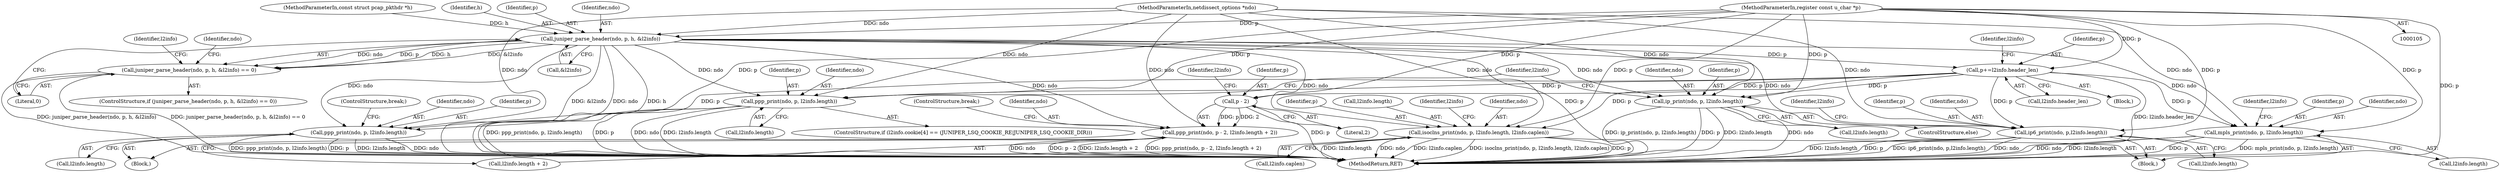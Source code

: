 digraph "1_tcpdump_1dcd10aceabbc03bf571ea32b892c522cbe923de_9@pointer" {
"1000108" [label="(MethodParameterIn,register const u_char *p)"];
"1000118" [label="(Call,juniper_parse_header(ndo, p, h, &l2info))"];
"1000117" [label="(Call,juniper_parse_header(ndo, p, h, &l2info) == 0)"];
"1000161" [label="(Call,p+=l2info.header_len)"];
"1000182" [label="(Call,ppp_print(ndo, p, l2info.length))"];
"1000189" [label="(Call,ip_print(ndo, p, l2info.length))"];
"1000200" [label="(Call,ip6_print(ndo, p,l2info.length))"];
"1000211" [label="(Call,mpls_print(ndo, p, l2info.length))"];
"1000222" [label="(Call,isoclns_print(ndo, p, l2info.length, l2info.caplen))"];
"1000247" [label="(Call,p - 2)"];
"1000245" [label="(Call,ppp_print(ndo, p - 2, l2info.length + 2))"];
"1000257" [label="(Call,ppp_print(ndo, p, l2info.length))"];
"1000185" [label="(Call,l2info.length)"];
"1000268" [label="(MethodReturn,RET)"];
"1000119" [label="(Identifier,ndo)"];
"1000246" [label="(Identifier,ndo)"];
"1000224" [label="(Identifier,p)"];
"1000219" [label="(Identifier,l2info)"];
"1000263" [label="(ControlStructure,break;)"];
"1000197" [label="(Identifier,l2info)"];
"1000249" [label="(Literal,2)"];
"1000116" [label="(ControlStructure,if (juniper_parse_header(ndo, p, h, &l2info) == 0))"];
"1000245" [label="(Call,ppp_print(ndo, p - 2, l2info.length + 2))"];
"1000163" [label="(Call,l2info.header_len)"];
"1000191" [label="(Identifier,p)"];
"1000202" [label="(Identifier,p)"];
"1000225" [label="(Call,l2info.length)"];
"1000243" [label="(Block,)"];
"1000161" [label="(Call,p+=l2info.header_len)"];
"1000255" [label="(ControlStructure,break;)"];
"1000257" [label="(Call,ppp_print(ndo, p, l2info.length))"];
"1000127" [label="(Identifier,l2info)"];
"1000132" [label="(Identifier,ndo)"];
"1000162" [label="(Identifier,p)"];
"1000201" [label="(Identifier,ndo)"];
"1000122" [label="(Call,&l2info)"];
"1000213" [label="(Identifier,p)"];
"1000250" [label="(Call,l2info.length + 2)"];
"1000108" [label="(MethodParameterIn,register const u_char *p)"];
"1000189" [label="(Call,ip_print(ndo, p, l2info.length))"];
"1000247" [label="(Call,p - 2)"];
"1000214" [label="(Call,l2info.length)"];
"1000211" [label="(Call,mpls_print(ndo, p, l2info.length))"];
"1000203" [label="(Call,l2info.length)"];
"1000109" [label="(Block,)"];
"1000107" [label="(MethodParameterIn,const struct pcap_pkthdr *h)"];
"1000192" [label="(Call,l2info.length)"];
"1000170" [label="(Block,)"];
"1000168" [label="(Identifier,l2info)"];
"1000188" [label="(ControlStructure,else)"];
"1000200" [label="(Call,ip6_print(ndo, p,l2info.length))"];
"1000121" [label="(Identifier,h)"];
"1000258" [label="(Identifier,ndo)"];
"1000260" [label="(Call,l2info.length)"];
"1000184" [label="(Identifier,p)"];
"1000190" [label="(Identifier,ndo)"];
"1000182" [label="(Call,ppp_print(ndo, p, l2info.length))"];
"1000222" [label="(Call,isoclns_print(ndo, p, l2info.length, l2info.caplen))"];
"1000172" [label="(ControlStructure,if (l2info.cookie[4] == (JUNIPER_LSQ_COOKIE_RE|JUNIPER_LSQ_COOKIE_DIR)))"];
"1000233" [label="(Identifier,l2info)"];
"1000208" [label="(Identifier,l2info)"];
"1000259" [label="(Identifier,p)"];
"1000183" [label="(Identifier,ndo)"];
"1000223" [label="(Identifier,ndo)"];
"1000212" [label="(Identifier,ndo)"];
"1000252" [label="(Identifier,l2info)"];
"1000120" [label="(Identifier,p)"];
"1000106" [label="(MethodParameterIn,netdissect_options *ndo)"];
"1000228" [label="(Call,l2info.caplen)"];
"1000118" [label="(Call,juniper_parse_header(ndo, p, h, &l2info))"];
"1000124" [label="(Literal,0)"];
"1000117" [label="(Call,juniper_parse_header(ndo, p, h, &l2info) == 0)"];
"1000248" [label="(Identifier,p)"];
"1000108" -> "1000105"  [label="AST: "];
"1000108" -> "1000268"  [label="DDG: p"];
"1000108" -> "1000118"  [label="DDG: p"];
"1000108" -> "1000161"  [label="DDG: p"];
"1000108" -> "1000182"  [label="DDG: p"];
"1000108" -> "1000189"  [label="DDG: p"];
"1000108" -> "1000200"  [label="DDG: p"];
"1000108" -> "1000211"  [label="DDG: p"];
"1000108" -> "1000222"  [label="DDG: p"];
"1000108" -> "1000247"  [label="DDG: p"];
"1000108" -> "1000257"  [label="DDG: p"];
"1000118" -> "1000117"  [label="AST: "];
"1000118" -> "1000122"  [label="CFG: "];
"1000119" -> "1000118"  [label="AST: "];
"1000120" -> "1000118"  [label="AST: "];
"1000121" -> "1000118"  [label="AST: "];
"1000122" -> "1000118"  [label="AST: "];
"1000124" -> "1000118"  [label="CFG: "];
"1000118" -> "1000268"  [label="DDG: h"];
"1000118" -> "1000268"  [label="DDG: p"];
"1000118" -> "1000268"  [label="DDG: &l2info"];
"1000118" -> "1000268"  [label="DDG: ndo"];
"1000118" -> "1000117"  [label="DDG: ndo"];
"1000118" -> "1000117"  [label="DDG: p"];
"1000118" -> "1000117"  [label="DDG: h"];
"1000118" -> "1000117"  [label="DDG: &l2info"];
"1000106" -> "1000118"  [label="DDG: ndo"];
"1000107" -> "1000118"  [label="DDG: h"];
"1000118" -> "1000161"  [label="DDG: p"];
"1000118" -> "1000182"  [label="DDG: ndo"];
"1000118" -> "1000189"  [label="DDG: ndo"];
"1000118" -> "1000200"  [label="DDG: ndo"];
"1000118" -> "1000211"  [label="DDG: ndo"];
"1000118" -> "1000222"  [label="DDG: ndo"];
"1000118" -> "1000245"  [label="DDG: ndo"];
"1000118" -> "1000257"  [label="DDG: ndo"];
"1000117" -> "1000116"  [label="AST: "];
"1000117" -> "1000124"  [label="CFG: "];
"1000124" -> "1000117"  [label="AST: "];
"1000127" -> "1000117"  [label="CFG: "];
"1000132" -> "1000117"  [label="CFG: "];
"1000117" -> "1000268"  [label="DDG: juniper_parse_header(ndo, p, h, &l2info)"];
"1000117" -> "1000268"  [label="DDG: juniper_parse_header(ndo, p, h, &l2info) == 0"];
"1000161" -> "1000109"  [label="AST: "];
"1000161" -> "1000163"  [label="CFG: "];
"1000162" -> "1000161"  [label="AST: "];
"1000163" -> "1000161"  [label="AST: "];
"1000168" -> "1000161"  [label="CFG: "];
"1000161" -> "1000268"  [label="DDG: l2info.header_len"];
"1000161" -> "1000182"  [label="DDG: p"];
"1000161" -> "1000189"  [label="DDG: p"];
"1000161" -> "1000200"  [label="DDG: p"];
"1000161" -> "1000211"  [label="DDG: p"];
"1000161" -> "1000222"  [label="DDG: p"];
"1000161" -> "1000247"  [label="DDG: p"];
"1000161" -> "1000257"  [label="DDG: p"];
"1000182" -> "1000172"  [label="AST: "];
"1000182" -> "1000185"  [label="CFG: "];
"1000183" -> "1000182"  [label="AST: "];
"1000184" -> "1000182"  [label="AST: "];
"1000185" -> "1000182"  [label="AST: "];
"1000197" -> "1000182"  [label="CFG: "];
"1000182" -> "1000268"  [label="DDG: l2info.length"];
"1000182" -> "1000268"  [label="DDG: ppp_print(ndo, p, l2info.length)"];
"1000182" -> "1000268"  [label="DDG: p"];
"1000182" -> "1000268"  [label="DDG: ndo"];
"1000106" -> "1000182"  [label="DDG: ndo"];
"1000189" -> "1000188"  [label="AST: "];
"1000189" -> "1000192"  [label="CFG: "];
"1000190" -> "1000189"  [label="AST: "];
"1000191" -> "1000189"  [label="AST: "];
"1000192" -> "1000189"  [label="AST: "];
"1000197" -> "1000189"  [label="CFG: "];
"1000189" -> "1000268"  [label="DDG: ndo"];
"1000189" -> "1000268"  [label="DDG: ip_print(ndo, p, l2info.length)"];
"1000189" -> "1000268"  [label="DDG: p"];
"1000189" -> "1000268"  [label="DDG: l2info.length"];
"1000106" -> "1000189"  [label="DDG: ndo"];
"1000200" -> "1000170"  [label="AST: "];
"1000200" -> "1000203"  [label="CFG: "];
"1000201" -> "1000200"  [label="AST: "];
"1000202" -> "1000200"  [label="AST: "];
"1000203" -> "1000200"  [label="AST: "];
"1000208" -> "1000200"  [label="CFG: "];
"1000200" -> "1000268"  [label="DDG: ip6_print(ndo, p,l2info.length)"];
"1000200" -> "1000268"  [label="DDG: ndo"];
"1000200" -> "1000268"  [label="DDG: l2info.length"];
"1000200" -> "1000268"  [label="DDG: p"];
"1000106" -> "1000200"  [label="DDG: ndo"];
"1000211" -> "1000170"  [label="AST: "];
"1000211" -> "1000214"  [label="CFG: "];
"1000212" -> "1000211"  [label="AST: "];
"1000213" -> "1000211"  [label="AST: "];
"1000214" -> "1000211"  [label="AST: "];
"1000219" -> "1000211"  [label="CFG: "];
"1000211" -> "1000268"  [label="DDG: ndo"];
"1000211" -> "1000268"  [label="DDG: l2info.length"];
"1000211" -> "1000268"  [label="DDG: p"];
"1000211" -> "1000268"  [label="DDG: mpls_print(ndo, p, l2info.length)"];
"1000106" -> "1000211"  [label="DDG: ndo"];
"1000222" -> "1000170"  [label="AST: "];
"1000222" -> "1000228"  [label="CFG: "];
"1000223" -> "1000222"  [label="AST: "];
"1000224" -> "1000222"  [label="AST: "];
"1000225" -> "1000222"  [label="AST: "];
"1000228" -> "1000222"  [label="AST: "];
"1000233" -> "1000222"  [label="CFG: "];
"1000222" -> "1000268"  [label="DDG: l2info.length"];
"1000222" -> "1000268"  [label="DDG: ndo"];
"1000222" -> "1000268"  [label="DDG: l2info.caplen"];
"1000222" -> "1000268"  [label="DDG: isoclns_print(ndo, p, l2info.length, l2info.caplen)"];
"1000222" -> "1000268"  [label="DDG: p"];
"1000106" -> "1000222"  [label="DDG: ndo"];
"1000247" -> "1000245"  [label="AST: "];
"1000247" -> "1000249"  [label="CFG: "];
"1000248" -> "1000247"  [label="AST: "];
"1000249" -> "1000247"  [label="AST: "];
"1000252" -> "1000247"  [label="CFG: "];
"1000247" -> "1000268"  [label="DDG: p"];
"1000247" -> "1000245"  [label="DDG: p"];
"1000247" -> "1000245"  [label="DDG: 2"];
"1000245" -> "1000243"  [label="AST: "];
"1000245" -> "1000250"  [label="CFG: "];
"1000246" -> "1000245"  [label="AST: "];
"1000250" -> "1000245"  [label="AST: "];
"1000255" -> "1000245"  [label="CFG: "];
"1000245" -> "1000268"  [label="DDG: l2info.length + 2"];
"1000245" -> "1000268"  [label="DDG: ppp_print(ndo, p - 2, l2info.length + 2)"];
"1000245" -> "1000268"  [label="DDG: ndo"];
"1000245" -> "1000268"  [label="DDG: p - 2"];
"1000106" -> "1000245"  [label="DDG: ndo"];
"1000257" -> "1000243"  [label="AST: "];
"1000257" -> "1000260"  [label="CFG: "];
"1000258" -> "1000257"  [label="AST: "];
"1000259" -> "1000257"  [label="AST: "];
"1000260" -> "1000257"  [label="AST: "];
"1000263" -> "1000257"  [label="CFG: "];
"1000257" -> "1000268"  [label="DDG: p"];
"1000257" -> "1000268"  [label="DDG: l2info.length"];
"1000257" -> "1000268"  [label="DDG: ndo"];
"1000257" -> "1000268"  [label="DDG: ppp_print(ndo, p, l2info.length)"];
"1000106" -> "1000257"  [label="DDG: ndo"];
}
